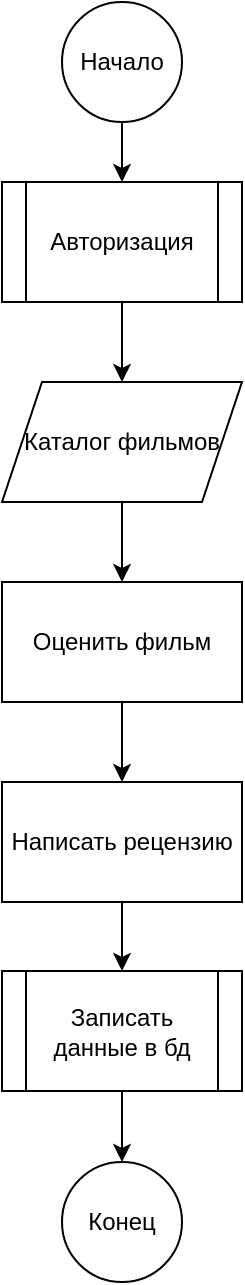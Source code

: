 <mxfile version="24.2.5" type="device">
  <diagram name="Страница — 1" id="BzQkLCXZ8Jo-D1yzisdd">
    <mxGraphModel dx="1434" dy="780" grid="0" gridSize="10" guides="1" tooltips="1" connect="1" arrows="1" fold="1" page="1" pageScale="1" pageWidth="827" pageHeight="1169" math="0" shadow="0">
      <root>
        <mxCell id="0" />
        <mxCell id="1" parent="0" />
        <mxCell id="pK_e13PjdUVbPvAR0TOd-8" value="" style="edgeStyle=orthogonalEdgeStyle;rounded=0;orthogonalLoop=1;jettySize=auto;html=1;" edge="1" parent="1" source="pK_e13PjdUVbPvAR0TOd-1" target="pK_e13PjdUVbPvAR0TOd-2">
          <mxGeometry relative="1" as="geometry" />
        </mxCell>
        <mxCell id="pK_e13PjdUVbPvAR0TOd-1" value="Начало" style="ellipse;whiteSpace=wrap;html=1;aspect=fixed;" vertex="1" parent="1">
          <mxGeometry x="330" y="40" width="60" height="60" as="geometry" />
        </mxCell>
        <mxCell id="pK_e13PjdUVbPvAR0TOd-9" value="" style="edgeStyle=orthogonalEdgeStyle;rounded=0;orthogonalLoop=1;jettySize=auto;html=1;" edge="1" parent="1" source="pK_e13PjdUVbPvAR0TOd-2" target="pK_e13PjdUVbPvAR0TOd-3">
          <mxGeometry relative="1" as="geometry" />
        </mxCell>
        <mxCell id="pK_e13PjdUVbPvAR0TOd-2" value="Авторизация" style="shape=process;whiteSpace=wrap;html=1;backgroundOutline=1;" vertex="1" parent="1">
          <mxGeometry x="300" y="130" width="120" height="60" as="geometry" />
        </mxCell>
        <mxCell id="pK_e13PjdUVbPvAR0TOd-10" value="" style="edgeStyle=orthogonalEdgeStyle;rounded=0;orthogonalLoop=1;jettySize=auto;html=1;" edge="1" parent="1" source="pK_e13PjdUVbPvAR0TOd-3" target="pK_e13PjdUVbPvAR0TOd-5">
          <mxGeometry relative="1" as="geometry" />
        </mxCell>
        <mxCell id="pK_e13PjdUVbPvAR0TOd-3" value="Каталог фильмов" style="shape=parallelogram;perimeter=parallelogramPerimeter;whiteSpace=wrap;html=1;fixedSize=1;" vertex="1" parent="1">
          <mxGeometry x="300" y="230" width="120" height="60" as="geometry" />
        </mxCell>
        <mxCell id="pK_e13PjdUVbPvAR0TOd-13" value="" style="edgeStyle=orthogonalEdgeStyle;rounded=0;orthogonalLoop=1;jettySize=auto;html=1;" edge="1" parent="1" source="pK_e13PjdUVbPvAR0TOd-4" target="pK_e13PjdUVbPvAR0TOd-7">
          <mxGeometry relative="1" as="geometry" />
        </mxCell>
        <mxCell id="pK_e13PjdUVbPvAR0TOd-4" value="Записать данные в бд" style="shape=process;whiteSpace=wrap;html=1;backgroundOutline=1;" vertex="1" parent="1">
          <mxGeometry x="300" y="524.5" width="120" height="60" as="geometry" />
        </mxCell>
        <mxCell id="pK_e13PjdUVbPvAR0TOd-11" value="" style="edgeStyle=orthogonalEdgeStyle;rounded=0;orthogonalLoop=1;jettySize=auto;html=1;" edge="1" parent="1" source="pK_e13PjdUVbPvAR0TOd-5" target="pK_e13PjdUVbPvAR0TOd-6">
          <mxGeometry relative="1" as="geometry" />
        </mxCell>
        <mxCell id="pK_e13PjdUVbPvAR0TOd-5" value="Оценить фильм" style="rounded=0;whiteSpace=wrap;html=1;" vertex="1" parent="1">
          <mxGeometry x="300" y="330" width="120" height="60" as="geometry" />
        </mxCell>
        <mxCell id="pK_e13PjdUVbPvAR0TOd-12" value="" style="edgeStyle=orthogonalEdgeStyle;rounded=0;orthogonalLoop=1;jettySize=auto;html=1;" edge="1" parent="1" source="pK_e13PjdUVbPvAR0TOd-6" target="pK_e13PjdUVbPvAR0TOd-4">
          <mxGeometry relative="1" as="geometry" />
        </mxCell>
        <mxCell id="pK_e13PjdUVbPvAR0TOd-6" value="Написать рецензию" style="rounded=0;whiteSpace=wrap;html=1;" vertex="1" parent="1">
          <mxGeometry x="300" y="430" width="120" height="60" as="geometry" />
        </mxCell>
        <mxCell id="pK_e13PjdUVbPvAR0TOd-7" value="Конец" style="ellipse;whiteSpace=wrap;html=1;aspect=fixed;" vertex="1" parent="1">
          <mxGeometry x="330" y="620" width="60" height="60" as="geometry" />
        </mxCell>
      </root>
    </mxGraphModel>
  </diagram>
</mxfile>
